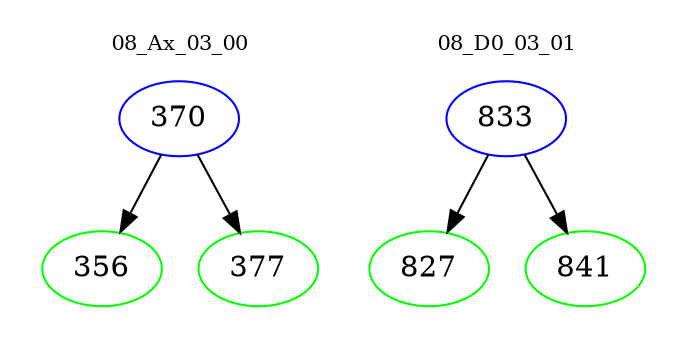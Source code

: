 digraph{
subgraph cluster_0 {
color = white
label = "08_Ax_03_00";
fontsize=10;
T0_370 [label="370", color="blue"]
T0_370 -> T0_356 [color="black"]
T0_356 [label="356", color="green"]
T0_370 -> T0_377 [color="black"]
T0_377 [label="377", color="green"]
}
subgraph cluster_1 {
color = white
label = "08_D0_03_01";
fontsize=10;
T1_833 [label="833", color="blue"]
T1_833 -> T1_827 [color="black"]
T1_827 [label="827", color="green"]
T1_833 -> T1_841 [color="black"]
T1_841 [label="841", color="green"]
}
}
